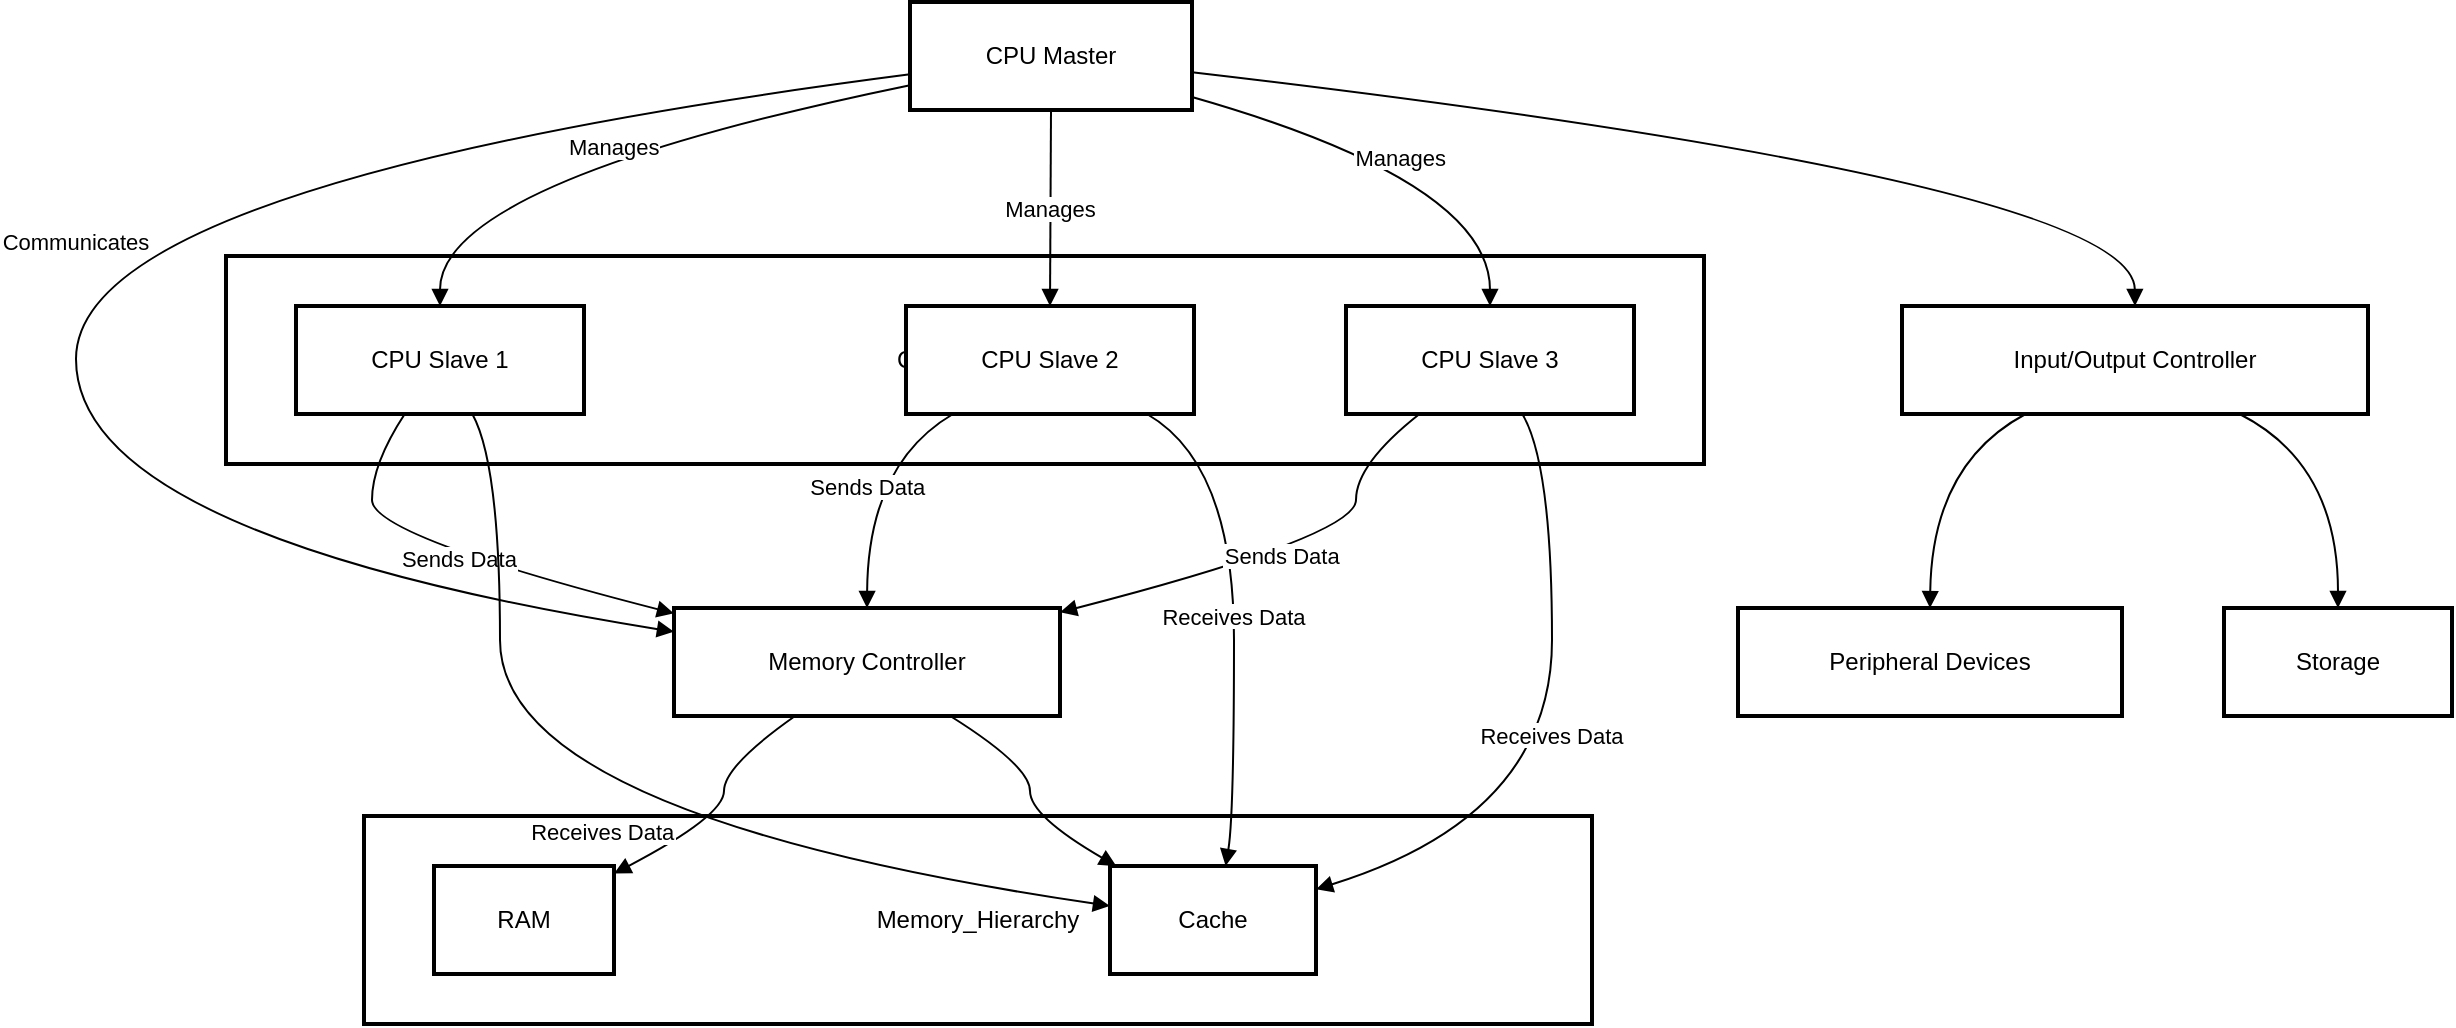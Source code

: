 <mxfile version="26.2.14">
  <diagram name="Halaman-1" id="C_LS5Rp8uLzzf6u6dSYs">
    <mxGraphModel>
      <root>
        <mxCell id="0" />
        <mxCell id="1" parent="0" />
        <mxCell id="2" value="CPU_Slaves" style="whiteSpace=wrap;strokeWidth=2;" vertex="1" parent="1">
          <mxGeometry x="137" y="135" width="739" height="104" as="geometry" />
        </mxCell>
        <mxCell id="3" value="Memory_Hierarchy" style="whiteSpace=wrap;strokeWidth=2;" vertex="1" parent="1">
          <mxGeometry x="206" y="415" width="614" height="104" as="geometry" />
        </mxCell>
        <mxCell id="4" value="CPU Master" style="whiteSpace=wrap;strokeWidth=2;" vertex="1" parent="1">
          <mxGeometry x="479" y="8" width="141" height="54" as="geometry" />
        </mxCell>
        <mxCell id="5" value="Memory Controller" style="whiteSpace=wrap;strokeWidth=2;" vertex="1" parent="1">
          <mxGeometry x="361" y="311" width="193" height="54" as="geometry" />
        </mxCell>
        <mxCell id="6" value="CPU Slave 1" style="whiteSpace=wrap;strokeWidth=2;" vertex="1" parent="1">
          <mxGeometry x="172" y="160" width="144" height="54" as="geometry" />
        </mxCell>
        <mxCell id="7" value="CPU Slave 2" style="whiteSpace=wrap;strokeWidth=2;" vertex="1" parent="1">
          <mxGeometry x="477" y="160" width="144" height="54" as="geometry" />
        </mxCell>
        <mxCell id="8" value="CPU Slave 3" style="whiteSpace=wrap;strokeWidth=2;" vertex="1" parent="1">
          <mxGeometry x="697" y="160" width="144" height="54" as="geometry" />
        </mxCell>
        <mxCell id="9" value="RAM" style="whiteSpace=wrap;strokeWidth=2;" vertex="1" parent="1">
          <mxGeometry x="241" y="440" width="90" height="54" as="geometry" />
        </mxCell>
        <mxCell id="10" value="Cache" style="whiteSpace=wrap;strokeWidth=2;" vertex="1" parent="1">
          <mxGeometry x="579" y="440" width="103" height="54" as="geometry" />
        </mxCell>
        <mxCell id="11" value="Input/Output Controller" style="whiteSpace=wrap;strokeWidth=2;" vertex="1" parent="1">
          <mxGeometry x="975" y="160" width="233" height="54" as="geometry" />
        </mxCell>
        <mxCell id="12" value="Peripheral Devices" style="whiteSpace=wrap;strokeWidth=2;" vertex="1" parent="1">
          <mxGeometry x="893" y="311" width="192" height="54" as="geometry" />
        </mxCell>
        <mxCell id="13" value="Storage" style="whiteSpace=wrap;strokeWidth=2;" vertex="1" parent="1">
          <mxGeometry x="1136" y="311" width="114" height="54" as="geometry" />
        </mxCell>
        <mxCell id="14" value="Communicates" style="curved=1;startArrow=none;endArrow=block;exitX=0;exitY=0.67;entryX=0;entryY=0.22;" edge="1" parent="1" source="4" target="5">
          <mxGeometry relative="1" as="geometry">
            <Array as="points">
              <mxPoint x="62" y="98" />
              <mxPoint x="62" y="275" />
            </Array>
          </mxGeometry>
        </mxCell>
        <mxCell id="15" value="Manages" style="curved=1;startArrow=none;endArrow=block;exitX=0;exitY=0.77;entryX=0.5;entryY=-0.01;" edge="1" parent="1" source="4" target="6">
          <mxGeometry relative="1" as="geometry">
            <Array as="points">
              <mxPoint x="244" y="98" />
            </Array>
          </mxGeometry>
        </mxCell>
        <mxCell id="16" value="Manages" style="curved=1;startArrow=none;endArrow=block;exitX=0.5;exitY=1;entryX=0.5;entryY=-0.01;" edge="1" parent="1" source="4" target="7">
          <mxGeometry relative="1" as="geometry">
            <Array as="points" />
          </mxGeometry>
        </mxCell>
        <mxCell id="17" value="Manages" style="curved=1;startArrow=none;endArrow=block;exitX=1;exitY=0.88;entryX=0.5;entryY=-0.01;" edge="1" parent="1" source="4" target="8">
          <mxGeometry relative="1" as="geometry">
            <Array as="points">
              <mxPoint x="769" y="98" />
            </Array>
          </mxGeometry>
        </mxCell>
        <mxCell id="18" value="" style="curved=1;startArrow=none;endArrow=block;exitX=0.31;exitY=1.01;entryX=1;entryY=0.07;" edge="1" parent="1" source="5" target="9">
          <mxGeometry relative="1" as="geometry">
            <Array as="points">
              <mxPoint x="386" y="390" />
              <mxPoint x="386" y="415" />
            </Array>
          </mxGeometry>
        </mxCell>
        <mxCell id="19" value="" style="curved=1;startArrow=none;endArrow=block;exitX=0.72;exitY=1.01;entryX=0.04;entryY=0.01;" edge="1" parent="1" source="5" target="10">
          <mxGeometry relative="1" as="geometry">
            <Array as="points">
              <mxPoint x="539" y="390" />
              <mxPoint x="539" y="415" />
            </Array>
          </mxGeometry>
        </mxCell>
        <mxCell id="20" value="Sends Data" style="curved=1;startArrow=none;endArrow=block;exitX=0.38;exitY=0.99;entryX=0;entryY=0.05;" edge="1" parent="1" source="6" target="5">
          <mxGeometry relative="1" as="geometry">
            <Array as="points">
              <mxPoint x="210" y="239" />
              <mxPoint x="210" y="275" />
            </Array>
          </mxGeometry>
        </mxCell>
        <mxCell id="21" value="Receives Data" style="curved=1;startArrow=none;endArrow=block;exitX=0.61;exitY=0.99;entryX=0;entryY=0.37;" edge="1" parent="1" source="6" target="10">
          <mxGeometry relative="1" as="geometry">
            <Array as="points">
              <mxPoint x="274" y="239" />
              <mxPoint x="274" y="415" />
            </Array>
          </mxGeometry>
        </mxCell>
        <mxCell id="22" value="Sends Data" style="curved=1;startArrow=none;endArrow=block;exitX=0.17;exitY=0.99;entryX=0.5;entryY=0.01;" edge="1" parent="1" source="7" target="5">
          <mxGeometry relative="1" as="geometry">
            <Array as="points">
              <mxPoint x="458" y="239" />
            </Array>
          </mxGeometry>
        </mxCell>
        <mxCell id="23" value="Receives Data" style="curved=1;startArrow=none;endArrow=block;exitX=0.83;exitY=0.99;entryX=0.56;entryY=0.01;" edge="1" parent="1" source="7" target="10">
          <mxGeometry relative="1" as="geometry">
            <Array as="points">
              <mxPoint x="641" y="239" />
              <mxPoint x="641" y="415" />
            </Array>
          </mxGeometry>
        </mxCell>
        <mxCell id="24" value="Sends Data" style="curved=1;startArrow=none;endArrow=block;exitX=0.26;exitY=0.99;entryX=1;entryY=0.04;" edge="1" parent="1" source="8" target="5">
          <mxGeometry relative="1" as="geometry">
            <Array as="points">
              <mxPoint x="702" y="239" />
              <mxPoint x="702" y="275" />
            </Array>
          </mxGeometry>
        </mxCell>
        <mxCell id="25" value="Receives Data" style="curved=1;startArrow=none;endArrow=block;exitX=0.61;exitY=0.99;entryX=1.01;entryY=0.21;" edge="1" parent="1" source="8" target="10">
          <mxGeometry relative="1" as="geometry">
            <Array as="points">
              <mxPoint x="800" y="239" />
              <mxPoint x="800" y="415" />
            </Array>
          </mxGeometry>
        </mxCell>
        <mxCell id="26" value="" style="curved=1;startArrow=none;endArrow=block;exitX=1;exitY=0.65;entryX=0.5;entryY=-0.01;" edge="1" parent="1" source="4" target="11">
          <mxGeometry relative="1" as="geometry">
            <Array as="points">
              <mxPoint x="1091" y="98" />
            </Array>
          </mxGeometry>
        </mxCell>
        <mxCell id="27" value="" style="curved=1;startArrow=none;endArrow=block;exitX=0.27;exitY=0.99;entryX=0.5;entryY=0.01;" edge="1" parent="1" source="11" target="12">
          <mxGeometry relative="1" as="geometry">
            <Array as="points">
              <mxPoint x="990" y="239" />
            </Array>
          </mxGeometry>
        </mxCell>
        <mxCell id="28" value="" style="curved=1;startArrow=none;endArrow=block;exitX=0.72;exitY=0.99;entryX=0.5;entryY=0.01;" edge="1" parent="1" source="11" target="13">
          <mxGeometry relative="1" as="geometry">
            <Array as="points">
              <mxPoint x="1193" y="239" />
            </Array>
          </mxGeometry>
        </mxCell>
      </root>
    </mxGraphModel>
  </diagram>
</mxfile>
